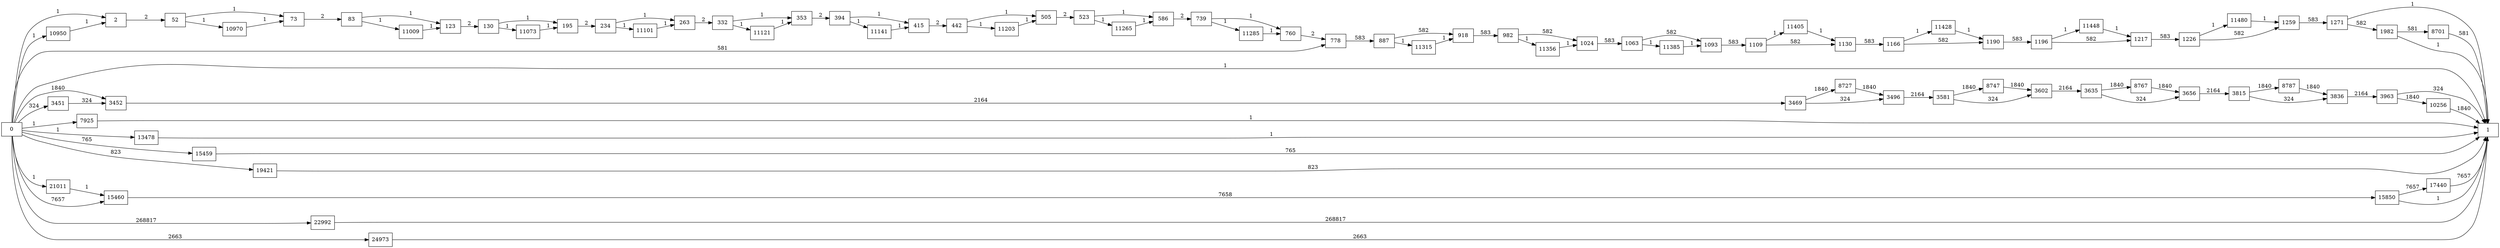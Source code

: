 digraph {
	graph [rankdir=LR]
	node [shape=rectangle]
	2 -> 52 [label=2]
	52 -> 73 [label=1]
	52 -> 10970 [label=1]
	73 -> 83 [label=2]
	83 -> 123 [label=1]
	83 -> 11009 [label=1]
	123 -> 130 [label=2]
	130 -> 195 [label=1]
	130 -> 11073 [label=1]
	195 -> 234 [label=2]
	234 -> 263 [label=1]
	234 -> 11101 [label=1]
	263 -> 332 [label=2]
	332 -> 353 [label=1]
	332 -> 11121 [label=1]
	353 -> 394 [label=2]
	394 -> 415 [label=1]
	394 -> 11141 [label=1]
	415 -> 442 [label=2]
	442 -> 505 [label=1]
	442 -> 11203 [label=1]
	505 -> 523 [label=2]
	523 -> 586 [label=1]
	523 -> 11265 [label=1]
	586 -> 739 [label=2]
	739 -> 760 [label=1]
	739 -> 11285 [label=1]
	760 -> 778 [label=2]
	778 -> 887 [label=583]
	887 -> 918 [label=582]
	887 -> 11315 [label=1]
	918 -> 982 [label=583]
	982 -> 1024 [label=582]
	982 -> 11356 [label=1]
	1024 -> 1063 [label=583]
	1063 -> 1093 [label=582]
	1063 -> 11385 [label=1]
	1093 -> 1109 [label=583]
	1109 -> 1130 [label=582]
	1109 -> 11405 [label=1]
	1130 -> 1166 [label=583]
	1166 -> 1190 [label=582]
	1166 -> 11428 [label=1]
	1190 -> 1196 [label=583]
	1196 -> 1217 [label=582]
	1196 -> 11448 [label=1]
	1217 -> 1226 [label=583]
	1226 -> 1259 [label=582]
	1226 -> 11480 [label=1]
	1259 -> 1271 [label=583]
	1271 -> 1982 [label=582]
	1271 -> 1 [label=1]
	1982 -> 1 [label=1]
	1982 -> 8701 [label=581]
	3451 -> 3452 [label=324]
	3452 -> 3469 [label=2164]
	3469 -> 3496 [label=324]
	3469 -> 8727 [label=1840]
	3496 -> 3581 [label=2164]
	3581 -> 3602 [label=324]
	3581 -> 8747 [label=1840]
	3602 -> 3635 [label=2164]
	3635 -> 3656 [label=324]
	3635 -> 8767 [label=1840]
	3656 -> 3815 [label=2164]
	3815 -> 3836 [label=324]
	3815 -> 8787 [label=1840]
	3836 -> 3963 [label=2164]
	3963 -> 1 [label=324]
	3963 -> 10256 [label=1840]
	7925 -> 1 [label=1]
	8701 -> 1 [label=581]
	8727 -> 3496 [label=1840]
	8747 -> 3602 [label=1840]
	8767 -> 3656 [label=1840]
	8787 -> 3836 [label=1840]
	10256 -> 1 [label=1840]
	10950 -> 2 [label=1]
	10970 -> 73 [label=1]
	11009 -> 123 [label=1]
	11073 -> 195 [label=1]
	11101 -> 263 [label=1]
	11121 -> 353 [label=1]
	11141 -> 415 [label=1]
	11203 -> 505 [label=1]
	11265 -> 586 [label=1]
	11285 -> 760 [label=1]
	11315 -> 918 [label=1]
	11356 -> 1024 [label=1]
	11385 -> 1093 [label=1]
	11405 -> 1130 [label=1]
	11428 -> 1190 [label=1]
	11448 -> 1217 [label=1]
	11480 -> 1259 [label=1]
	13478 -> 1 [label=1]
	15459 -> 1 [label=765]
	15460 -> 15850 [label=7658]
	15850 -> 1 [label=1]
	15850 -> 17440 [label=7657]
	17440 -> 1 [label=7657]
	19421 -> 1 [label=823]
	21011 -> 15460 [label=1]
	22992 -> 1 [label=268817]
	24973 -> 1 [label=2663]
	0 -> 2 [label=1]
	0 -> 778 [label=581]
	0 -> 3452 [label=1840]
	0 -> 15460 [label=7657]
	0 -> 3451 [label=324]
	0 -> 1 [label=1]
	0 -> 7925 [label=1]
	0 -> 10950 [label=1]
	0 -> 13478 [label=1]
	0 -> 15459 [label=765]
	0 -> 19421 [label=823]
	0 -> 21011 [label=1]
	0 -> 22992 [label=268817]
	0 -> 24973 [label=2663]
}
